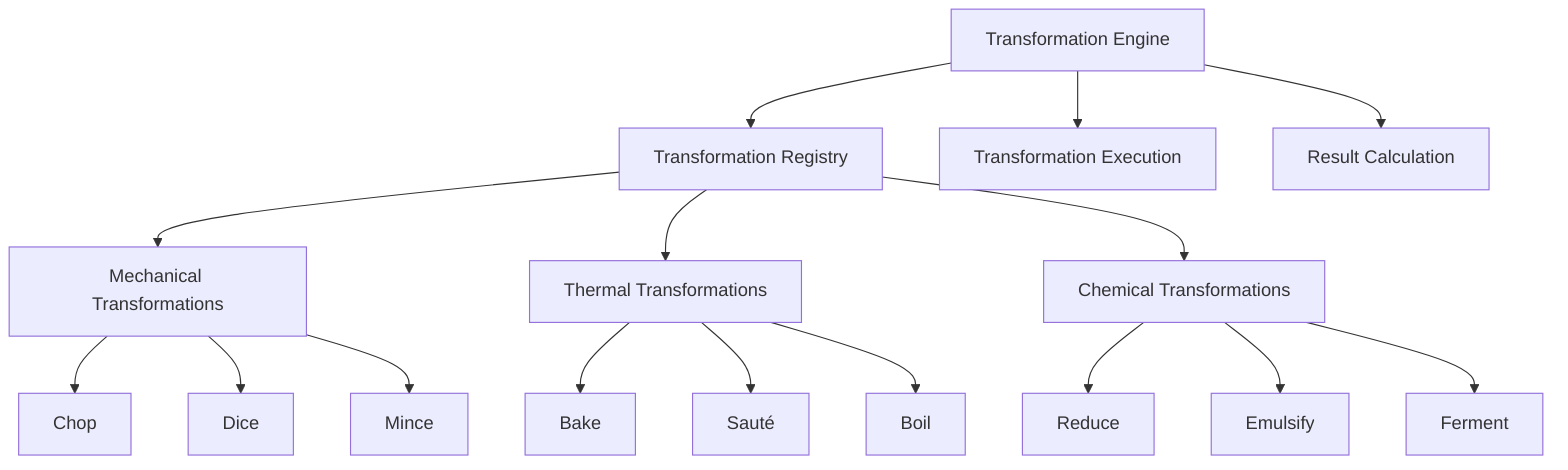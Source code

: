 graph TD
    A[Transformation Engine] --> B[Transformation Registry]
    A --> C[Transformation Execution]
    A --> D[Result Calculation]
    
    B --> E[Mechanical Transformations]
    B --> F[Thermal Transformations]
    B --> G[Chemical Transformations]
    
    E --> H[Chop]
    E --> I[Dice]
    E --> J[Mince]
    
    F --> K[Bake]
    F --> L[Sauté]
    F --> M[Boil]
    
    G --> N[Reduce]
    G --> O[Emulsify]
    G --> P[Ferment]